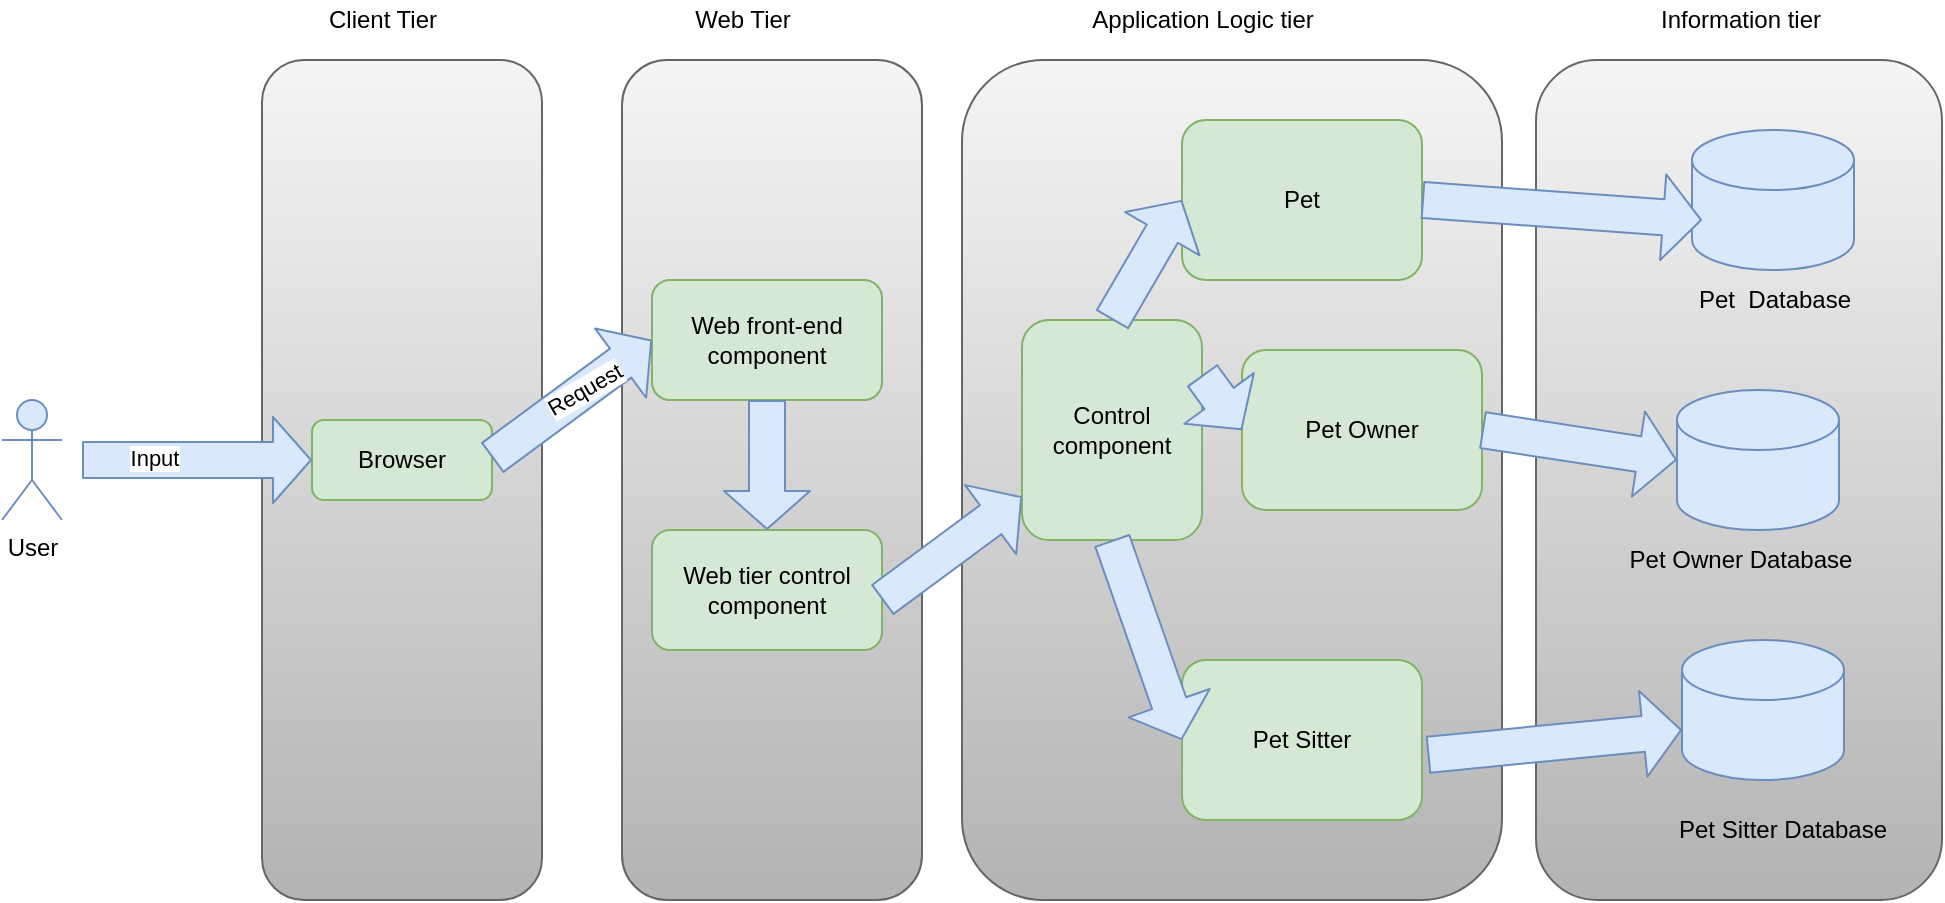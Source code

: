 <mxfile version="15.2.7" type="device"><diagram id="1OKuaqk12XxndBLsXKLH" name="Page-1"><mxGraphModel dx="1024" dy="584" grid="1" gridSize="10" guides="1" tooltips="1" connect="1" arrows="1" fold="1" page="1" pageScale="1" pageWidth="827" pageHeight="1169" math="0" shadow="0"><root><mxCell id="0"/><mxCell id="1" parent="0"/><mxCell id="KWFGvQRqceNB32OcbLT6-1" value="" style="rounded=1;whiteSpace=wrap;html=1;fillColor=#f5f5f5;strokeColor=#666666;gradientColor=#b3b3b3;" vertex="1" parent="1"><mxGeometry x="190" y="210" width="140" height="420" as="geometry"/></mxCell><mxCell id="KWFGvQRqceNB32OcbLT6-2" value="User" style="shape=umlActor;verticalLabelPosition=bottom;verticalAlign=top;html=1;outlineConnect=0;fillColor=#dae8fc;strokeColor=#6c8ebf;" vertex="1" parent="1"><mxGeometry x="60" y="380" width="30" height="60" as="geometry"/></mxCell><mxCell id="KWFGvQRqceNB32OcbLT6-4" value="Browser" style="rounded=1;whiteSpace=wrap;html=1;fillColor=#d5e8d4;strokeColor=#82b366;" vertex="1" parent="1"><mxGeometry x="215" y="390" width="90" height="40" as="geometry"/></mxCell><mxCell id="KWFGvQRqceNB32OcbLT6-5" value="" style="rounded=1;whiteSpace=wrap;html=1;fillColor=#f5f5f5;strokeColor=#666666;gradientColor=#b3b3b3;" vertex="1" parent="1"><mxGeometry x="827" y="210" width="203" height="420" as="geometry"/></mxCell><mxCell id="KWFGvQRqceNB32OcbLT6-6" value="" style="rounded=1;whiteSpace=wrap;html=1;fillColor=#f5f5f5;strokeColor=#666666;gradientColor=#b3b3b3;" vertex="1" parent="1"><mxGeometry x="540" y="210" width="270" height="420" as="geometry"/></mxCell><mxCell id="KWFGvQRqceNB32OcbLT6-7" value="" style="rounded=1;whiteSpace=wrap;html=1;fillColor=#f5f5f5;strokeColor=#666666;gradientColor=#b3b3b3;" vertex="1" parent="1"><mxGeometry x="370" y="210" width="150" height="420" as="geometry"/></mxCell><mxCell id="KWFGvQRqceNB32OcbLT6-8" value="Client Tier" style="text;html=1;align=center;verticalAlign=middle;resizable=0;points=[];autosize=1;strokeColor=none;fillColor=none;" vertex="1" parent="1"><mxGeometry x="215" y="180" width="70" height="20" as="geometry"/></mxCell><mxCell id="KWFGvQRqceNB32OcbLT6-9" value="Web Tier" style="text;html=1;align=center;verticalAlign=middle;resizable=0;points=[];autosize=1;strokeColor=none;fillColor=none;" vertex="1" parent="1"><mxGeometry x="400" y="180" width="60" height="20" as="geometry"/></mxCell><mxCell id="KWFGvQRqceNB32OcbLT6-11" value="Application Logic tier" style="text;html=1;align=center;verticalAlign=middle;resizable=0;points=[];autosize=1;strokeColor=none;fillColor=none;" vertex="1" parent="1"><mxGeometry x="595" y="180" width="130" height="20" as="geometry"/></mxCell><mxCell id="KWFGvQRqceNB32OcbLT6-12" value="Information tier" style="text;html=1;align=center;verticalAlign=middle;resizable=0;points=[];autosize=1;strokeColor=none;fillColor=none;" vertex="1" parent="1"><mxGeometry x="878.5" y="180" width="100" height="20" as="geometry"/></mxCell><mxCell id="KWFGvQRqceNB32OcbLT6-13" value="Web tier control&lt;br&gt;component" style="rounded=1;whiteSpace=wrap;html=1;fillColor=#d5e8d4;strokeColor=#82b366;" vertex="1" parent="1"><mxGeometry x="385" y="445" width="115" height="60" as="geometry"/></mxCell><mxCell id="KWFGvQRqceNB32OcbLT6-14" value="Web front-end&lt;br&gt;component" style="rounded=1;whiteSpace=wrap;html=1;fillColor=#d5e8d4;strokeColor=#82b366;" vertex="1" parent="1"><mxGeometry x="385" y="320" width="115" height="60" as="geometry"/></mxCell><mxCell id="KWFGvQRqceNB32OcbLT6-15" value="Control&lt;br&gt;component" style="rounded=1;whiteSpace=wrap;html=1;fillColor=#d5e8d4;strokeColor=#82b366;" vertex="1" parent="1"><mxGeometry x="570" y="340" width="90" height="110" as="geometry"/></mxCell><mxCell id="KWFGvQRqceNB32OcbLT6-19" value="Pet Sitter" style="rounded=1;whiteSpace=wrap;html=1;fillColor=#d5e8d4;strokeColor=#82b366;" vertex="1" parent="1"><mxGeometry x="650" y="510" width="120" height="80" as="geometry"/></mxCell><mxCell id="KWFGvQRqceNB32OcbLT6-20" value="Pet Owner" style="rounded=1;whiteSpace=wrap;html=1;fillColor=#d5e8d4;strokeColor=#82b366;" vertex="1" parent="1"><mxGeometry x="680" y="355" width="120" height="80" as="geometry"/></mxCell><mxCell id="KWFGvQRqceNB32OcbLT6-21" value="Pet" style="rounded=1;whiteSpace=wrap;html=1;fillColor=#d5e8d4;strokeColor=#82b366;" vertex="1" parent="1"><mxGeometry x="650" y="240" width="120" height="80" as="geometry"/></mxCell><mxCell id="KWFGvQRqceNB32OcbLT6-24" value="" style="shape=cylinder3;whiteSpace=wrap;html=1;boundedLbl=1;backgroundOutline=1;size=15;fillColor=#dae8fc;strokeColor=#6c8ebf;" vertex="1" parent="1"><mxGeometry x="900" y="500" width="81" height="70" as="geometry"/></mxCell><mxCell id="KWFGvQRqceNB32OcbLT6-25" value="" style="shape=cylinder3;whiteSpace=wrap;html=1;boundedLbl=1;backgroundOutline=1;size=15;fillColor=#dae8fc;strokeColor=#6c8ebf;" vertex="1" parent="1"><mxGeometry x="905" y="245" width="81" height="70" as="geometry"/></mxCell><mxCell id="KWFGvQRqceNB32OcbLT6-26" value="" style="shape=cylinder3;whiteSpace=wrap;html=1;boundedLbl=1;backgroundOutline=1;size=15;fillColor=#dae8fc;strokeColor=#6c8ebf;" vertex="1" parent="1"><mxGeometry x="897.5" y="375" width="81" height="70" as="geometry"/></mxCell><mxCell id="KWFGvQRqceNB32OcbLT6-27" value="" style="shape=flexArrow;endArrow=classic;html=1;entryX=0;entryY=0.5;entryDx=0;entryDy=0;endWidth=24;endSize=6;width=18;fillColor=#dae8fc;strokeColor=#6c8ebf;" edge="1" parent="1" target="KWFGvQRqceNB32OcbLT6-4"><mxGeometry width="50" height="50" relative="1" as="geometry"><mxPoint x="100" y="410" as="sourcePoint"/><mxPoint x="150" y="400" as="targetPoint"/></mxGeometry></mxCell><mxCell id="KWFGvQRqceNB32OcbLT6-29" value="Input" style="edgeLabel;html=1;align=center;verticalAlign=middle;resizable=0;points=[];" vertex="1" connectable="0" parent="KWFGvQRqceNB32OcbLT6-27"><mxGeometry x="-0.374" y="1" relative="1" as="geometry"><mxPoint as="offset"/></mxGeometry></mxCell><mxCell id="KWFGvQRqceNB32OcbLT6-30" value="" style="shape=flexArrow;endArrow=classic;html=1;entryX=0;entryY=0.5;entryDx=0;entryDy=0;endWidth=24;endSize=6;width=18;fillColor=#dae8fc;strokeColor=#6c8ebf;" edge="1" parent="1" target="KWFGvQRqceNB32OcbLT6-14"><mxGeometry width="50" height="50" relative="1" as="geometry"><mxPoint x="305" y="409" as="sourcePoint"/><mxPoint x="420" y="409" as="targetPoint"/></mxGeometry></mxCell><mxCell id="KWFGvQRqceNB32OcbLT6-31" value="Request" style="edgeLabel;html=1;align=center;verticalAlign=middle;resizable=0;points=[];rotation=-30;" vertex="1" connectable="0" parent="KWFGvQRqceNB32OcbLT6-30"><mxGeometry x="-0.374" y="1" relative="1" as="geometry"><mxPoint x="21" y="-15" as="offset"/></mxGeometry></mxCell><mxCell id="KWFGvQRqceNB32OcbLT6-33" value="" style="shape=flexArrow;endArrow=classic;html=1;entryX=0.5;entryY=0;entryDx=0;entryDy=0;endWidth=24;endSize=6;width=18;exitX=0.5;exitY=1;exitDx=0;exitDy=0;fillColor=#dae8fc;strokeColor=#6c8ebf;" edge="1" parent="1" source="KWFGvQRqceNB32OcbLT6-14" target="KWFGvQRqceNB32OcbLT6-13"><mxGeometry width="50" height="50" relative="1" as="geometry"><mxPoint x="430" y="390" as="sourcePoint"/><mxPoint x="545" y="390" as="targetPoint"/></mxGeometry></mxCell><mxCell id="KWFGvQRqceNB32OcbLT6-35" value="" style="shape=flexArrow;endArrow=classic;html=1;endWidth=24;endSize=6;width=18;fillColor=#dae8fc;strokeColor=#6c8ebf;" edge="1" parent="1" target="KWFGvQRqceNB32OcbLT6-15"><mxGeometry width="50" height="50" relative="1" as="geometry"><mxPoint x="500" y="480" as="sourcePoint"/><mxPoint x="452.5" y="455" as="targetPoint"/></mxGeometry></mxCell><mxCell id="KWFGvQRqceNB32OcbLT6-36" value="" style="shape=flexArrow;endArrow=classic;html=1;endWidth=24;endSize=6;width=18;entryX=0;entryY=0.5;entryDx=0;entryDy=0;exitX=0.5;exitY=0;exitDx=0;exitDy=0;fillColor=#dae8fc;strokeColor=#6c8ebf;" edge="1" parent="1" source="KWFGvQRqceNB32OcbLT6-15" target="KWFGvQRqceNB32OcbLT6-21"><mxGeometry width="50" height="50" relative="1" as="geometry"><mxPoint x="510" y="490" as="sourcePoint"/><mxPoint x="580" y="438.261" as="targetPoint"/></mxGeometry></mxCell><mxCell id="KWFGvQRqceNB32OcbLT6-37" value="" style="shape=flexArrow;endArrow=classic;html=1;endWidth=24;endSize=6;width=18;entryX=0;entryY=0.5;entryDx=0;entryDy=0;exitX=1;exitY=0.25;exitDx=0;exitDy=0;fillColor=#dae8fc;strokeColor=#6c8ebf;" edge="1" parent="1" source="KWFGvQRqceNB32OcbLT6-15" target="KWFGvQRqceNB32OcbLT6-20"><mxGeometry width="50" height="50" relative="1" as="geometry"><mxPoint x="520" y="500" as="sourcePoint"/><mxPoint x="590" y="448.261" as="targetPoint"/></mxGeometry></mxCell><mxCell id="KWFGvQRqceNB32OcbLT6-39" value="" style="shape=flexArrow;endArrow=classic;html=1;endWidth=24;endSize=6;width=18;entryX=0;entryY=0.5;entryDx=0;entryDy=0;exitX=0.5;exitY=1;exitDx=0;exitDy=0;fillColor=#dae8fc;strokeColor=#6c8ebf;" edge="1" parent="1" source="KWFGvQRqceNB32OcbLT6-15" target="KWFGvQRqceNB32OcbLT6-19"><mxGeometry width="50" height="50" relative="1" as="geometry"><mxPoint x="540" y="520" as="sourcePoint"/><mxPoint x="610" y="468.261" as="targetPoint"/></mxGeometry></mxCell><mxCell id="KWFGvQRqceNB32OcbLT6-41" value="" style="shape=flexArrow;endArrow=classic;html=1;endWidth=24;endSize=6;width=18;exitX=1;exitY=0.5;exitDx=0;exitDy=0;entryX=0.062;entryY=0.643;entryDx=0;entryDy=0;entryPerimeter=0;fillColor=#dae8fc;strokeColor=#6c8ebf;" edge="1" parent="1" source="KWFGvQRqceNB32OcbLT6-21" target="KWFGvQRqceNB32OcbLT6-25"><mxGeometry width="50" height="50" relative="1" as="geometry"><mxPoint x="810" y="280" as="sourcePoint"/><mxPoint x="900" y="290" as="targetPoint"/></mxGeometry></mxCell><mxCell id="KWFGvQRqceNB32OcbLT6-42" value="" style="shape=flexArrow;endArrow=classic;html=1;endWidth=24;endSize=6;width=18;entryX=0;entryY=0.5;entryDx=0;entryDy=0;entryPerimeter=0;exitX=1;exitY=0.5;exitDx=0;exitDy=0;fillColor=#dae8fc;strokeColor=#6c8ebf;" edge="1" parent="1" source="KWFGvQRqceNB32OcbLT6-20" target="KWFGvQRqceNB32OcbLT6-26"><mxGeometry width="50" height="50" relative="1" as="geometry"><mxPoint x="810" y="380" as="sourcePoint"/><mxPoint x="919.245" y="325.65" as="targetPoint"/></mxGeometry></mxCell><mxCell id="KWFGvQRqceNB32OcbLT6-43" value="" style="shape=flexArrow;endArrow=classic;html=1;endWidth=24;endSize=6;width=18;entryX=0;entryY=0;entryDx=0;entryDy=45;entryPerimeter=0;exitX=1.023;exitY=0.593;exitDx=0;exitDy=0;exitPerimeter=0;fillColor=#dae8fc;strokeColor=#6c8ebf;" edge="1" parent="1" source="KWFGvQRqceNB32OcbLT6-19" target="KWFGvQRqceNB32OcbLT6-24"><mxGeometry width="50" height="50" relative="1" as="geometry"><mxPoint x="820" y="390" as="sourcePoint"/><mxPoint x="929.245" y="335.65" as="targetPoint"/></mxGeometry></mxCell><mxCell id="KWFGvQRqceNB32OcbLT6-44" value="Pet Sitter Database" style="text;html=1;align=center;verticalAlign=middle;resizable=0;points=[];autosize=1;strokeColor=none;fillColor=none;" vertex="1" parent="1"><mxGeometry x="890" y="585" width="120" height="20" as="geometry"/></mxCell><mxCell id="KWFGvQRqceNB32OcbLT6-45" value="Pet Owner Database" style="text;html=1;align=center;verticalAlign=middle;resizable=0;points=[];autosize=1;strokeColor=none;fillColor=none;" vertex="1" parent="1"><mxGeometry x="863.5" y="450" width="130" height="20" as="geometry"/></mxCell><mxCell id="KWFGvQRqceNB32OcbLT6-47" value="Pet&amp;nbsp; Database" style="text;html=1;align=center;verticalAlign=middle;resizable=0;points=[];autosize=1;strokeColor=none;fillColor=none;" vertex="1" parent="1"><mxGeometry x="900.5" y="320" width="90" height="20" as="geometry"/></mxCell></root></mxGraphModel></diagram></mxfile>